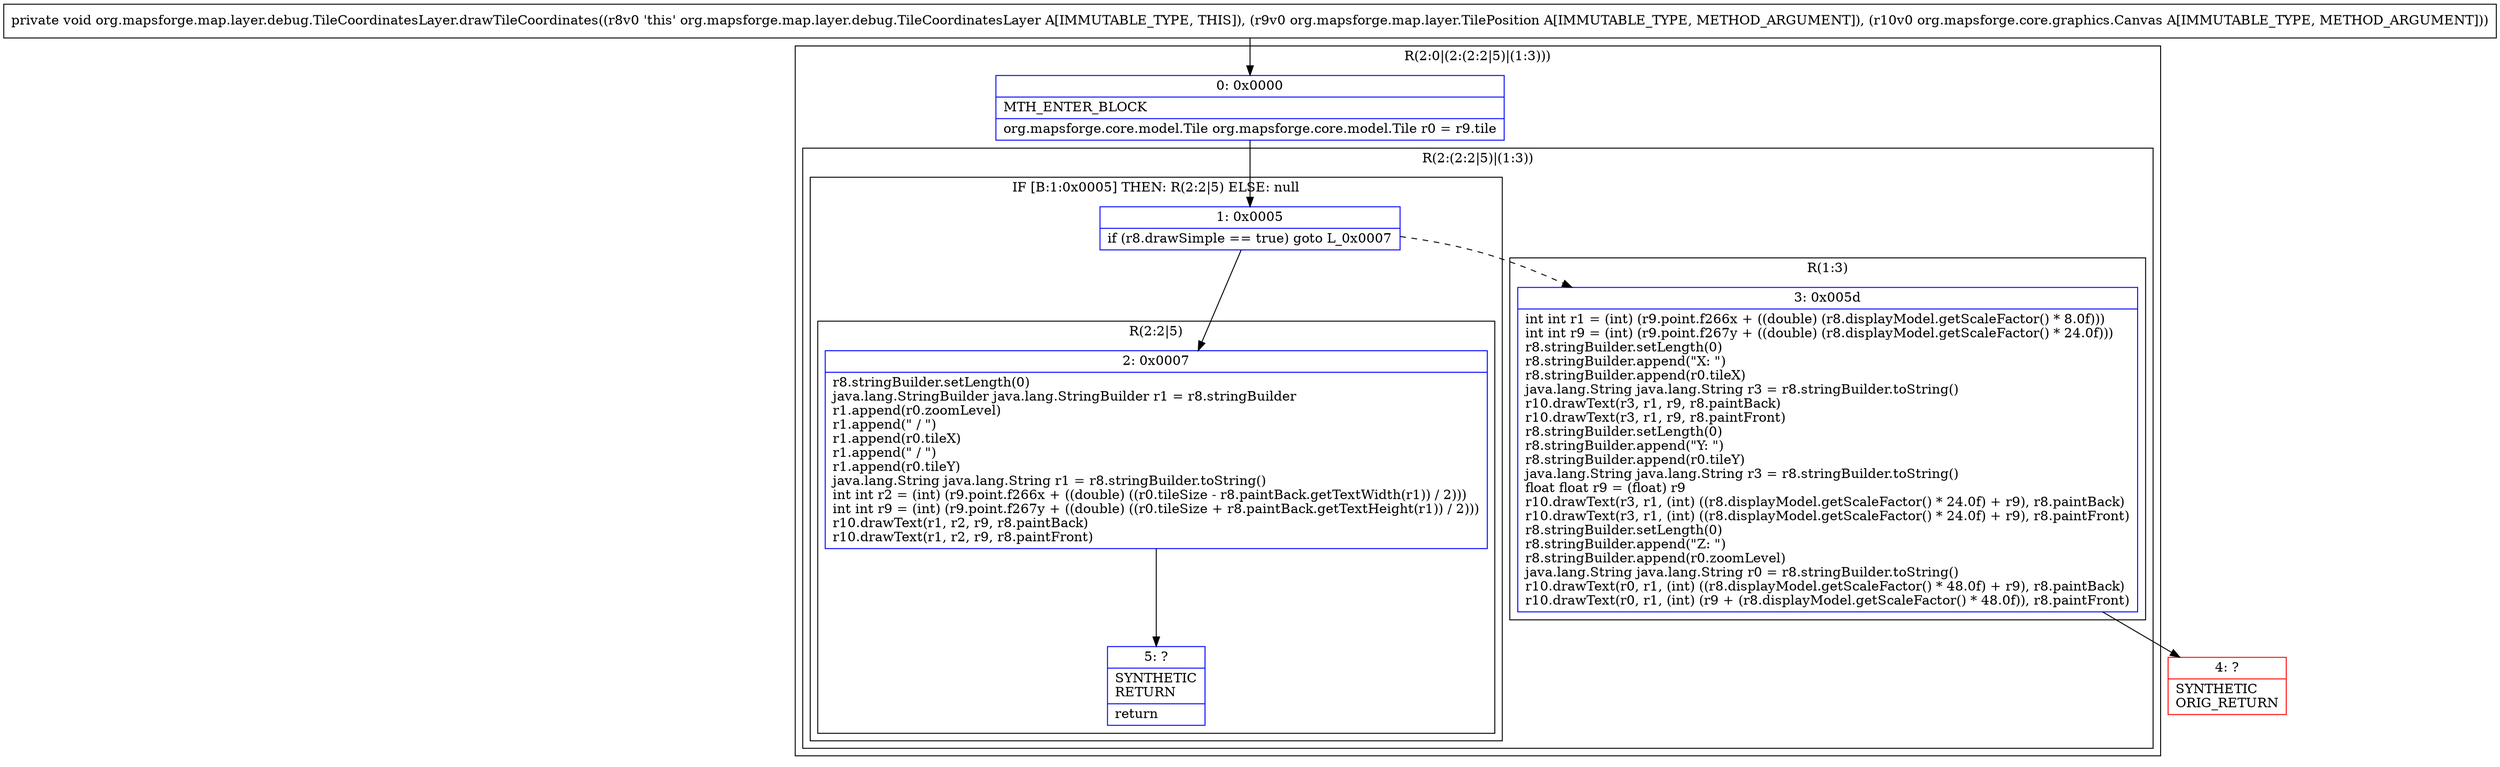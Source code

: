 digraph "CFG fororg.mapsforge.map.layer.debug.TileCoordinatesLayer.drawTileCoordinates(Lorg\/mapsforge\/map\/layer\/TilePosition;Lorg\/mapsforge\/core\/graphics\/Canvas;)V" {
subgraph cluster_Region_1926717299 {
label = "R(2:0|(2:(2:2|5)|(1:3)))";
node [shape=record,color=blue];
Node_0 [shape=record,label="{0\:\ 0x0000|MTH_ENTER_BLOCK\l|org.mapsforge.core.model.Tile org.mapsforge.core.model.Tile r0 = r9.tile\l}"];
subgraph cluster_Region_1837497971 {
label = "R(2:(2:2|5)|(1:3))";
node [shape=record,color=blue];
subgraph cluster_IfRegion_1860831854 {
label = "IF [B:1:0x0005] THEN: R(2:2|5) ELSE: null";
node [shape=record,color=blue];
Node_1 [shape=record,label="{1\:\ 0x0005|if (r8.drawSimple == true) goto L_0x0007\l}"];
subgraph cluster_Region_2061785564 {
label = "R(2:2|5)";
node [shape=record,color=blue];
Node_2 [shape=record,label="{2\:\ 0x0007|r8.stringBuilder.setLength(0)\ljava.lang.StringBuilder java.lang.StringBuilder r1 = r8.stringBuilder\lr1.append(r0.zoomLevel)\lr1.append(\" \/ \")\lr1.append(r0.tileX)\lr1.append(\" \/ \")\lr1.append(r0.tileY)\ljava.lang.String java.lang.String r1 = r8.stringBuilder.toString()\lint int r2 = (int) (r9.point.f266x + ((double) ((r0.tileSize \- r8.paintBack.getTextWidth(r1)) \/ 2)))\lint int r9 = (int) (r9.point.f267y + ((double) ((r0.tileSize + r8.paintBack.getTextHeight(r1)) \/ 2)))\lr10.drawText(r1, r2, r9, r8.paintBack)\lr10.drawText(r1, r2, r9, r8.paintFront)\l}"];
Node_5 [shape=record,label="{5\:\ ?|SYNTHETIC\lRETURN\l|return\l}"];
}
}
subgraph cluster_Region_676922843 {
label = "R(1:3)";
node [shape=record,color=blue];
Node_3 [shape=record,label="{3\:\ 0x005d|int int r1 = (int) (r9.point.f266x + ((double) (r8.displayModel.getScaleFactor() * 8.0f)))\lint int r9 = (int) (r9.point.f267y + ((double) (r8.displayModel.getScaleFactor() * 24.0f)))\lr8.stringBuilder.setLength(0)\lr8.stringBuilder.append(\"X: \")\lr8.stringBuilder.append(r0.tileX)\ljava.lang.String java.lang.String r3 = r8.stringBuilder.toString()\lr10.drawText(r3, r1, r9, r8.paintBack)\lr10.drawText(r3, r1, r9, r8.paintFront)\lr8.stringBuilder.setLength(0)\lr8.stringBuilder.append(\"Y: \")\lr8.stringBuilder.append(r0.tileY)\ljava.lang.String java.lang.String r3 = r8.stringBuilder.toString()\lfloat float r9 = (float) r9\lr10.drawText(r3, r1, (int) ((r8.displayModel.getScaleFactor() * 24.0f) + r9), r8.paintBack)\lr10.drawText(r3, r1, (int) ((r8.displayModel.getScaleFactor() * 24.0f) + r9), r8.paintFront)\lr8.stringBuilder.setLength(0)\lr8.stringBuilder.append(\"Z: \")\lr8.stringBuilder.append(r0.zoomLevel)\ljava.lang.String java.lang.String r0 = r8.stringBuilder.toString()\lr10.drawText(r0, r1, (int) ((r8.displayModel.getScaleFactor() * 48.0f) + r9), r8.paintBack)\lr10.drawText(r0, r1, (int) (r9 + (r8.displayModel.getScaleFactor() * 48.0f)), r8.paintFront)\l}"];
}
}
}
Node_4 [shape=record,color=red,label="{4\:\ ?|SYNTHETIC\lORIG_RETURN\l}"];
MethodNode[shape=record,label="{private void org.mapsforge.map.layer.debug.TileCoordinatesLayer.drawTileCoordinates((r8v0 'this' org.mapsforge.map.layer.debug.TileCoordinatesLayer A[IMMUTABLE_TYPE, THIS]), (r9v0 org.mapsforge.map.layer.TilePosition A[IMMUTABLE_TYPE, METHOD_ARGUMENT]), (r10v0 org.mapsforge.core.graphics.Canvas A[IMMUTABLE_TYPE, METHOD_ARGUMENT])) }"];
MethodNode -> Node_0;
Node_0 -> Node_1;
Node_1 -> Node_2;
Node_1 -> Node_3[style=dashed];
Node_2 -> Node_5;
Node_3 -> Node_4;
}

